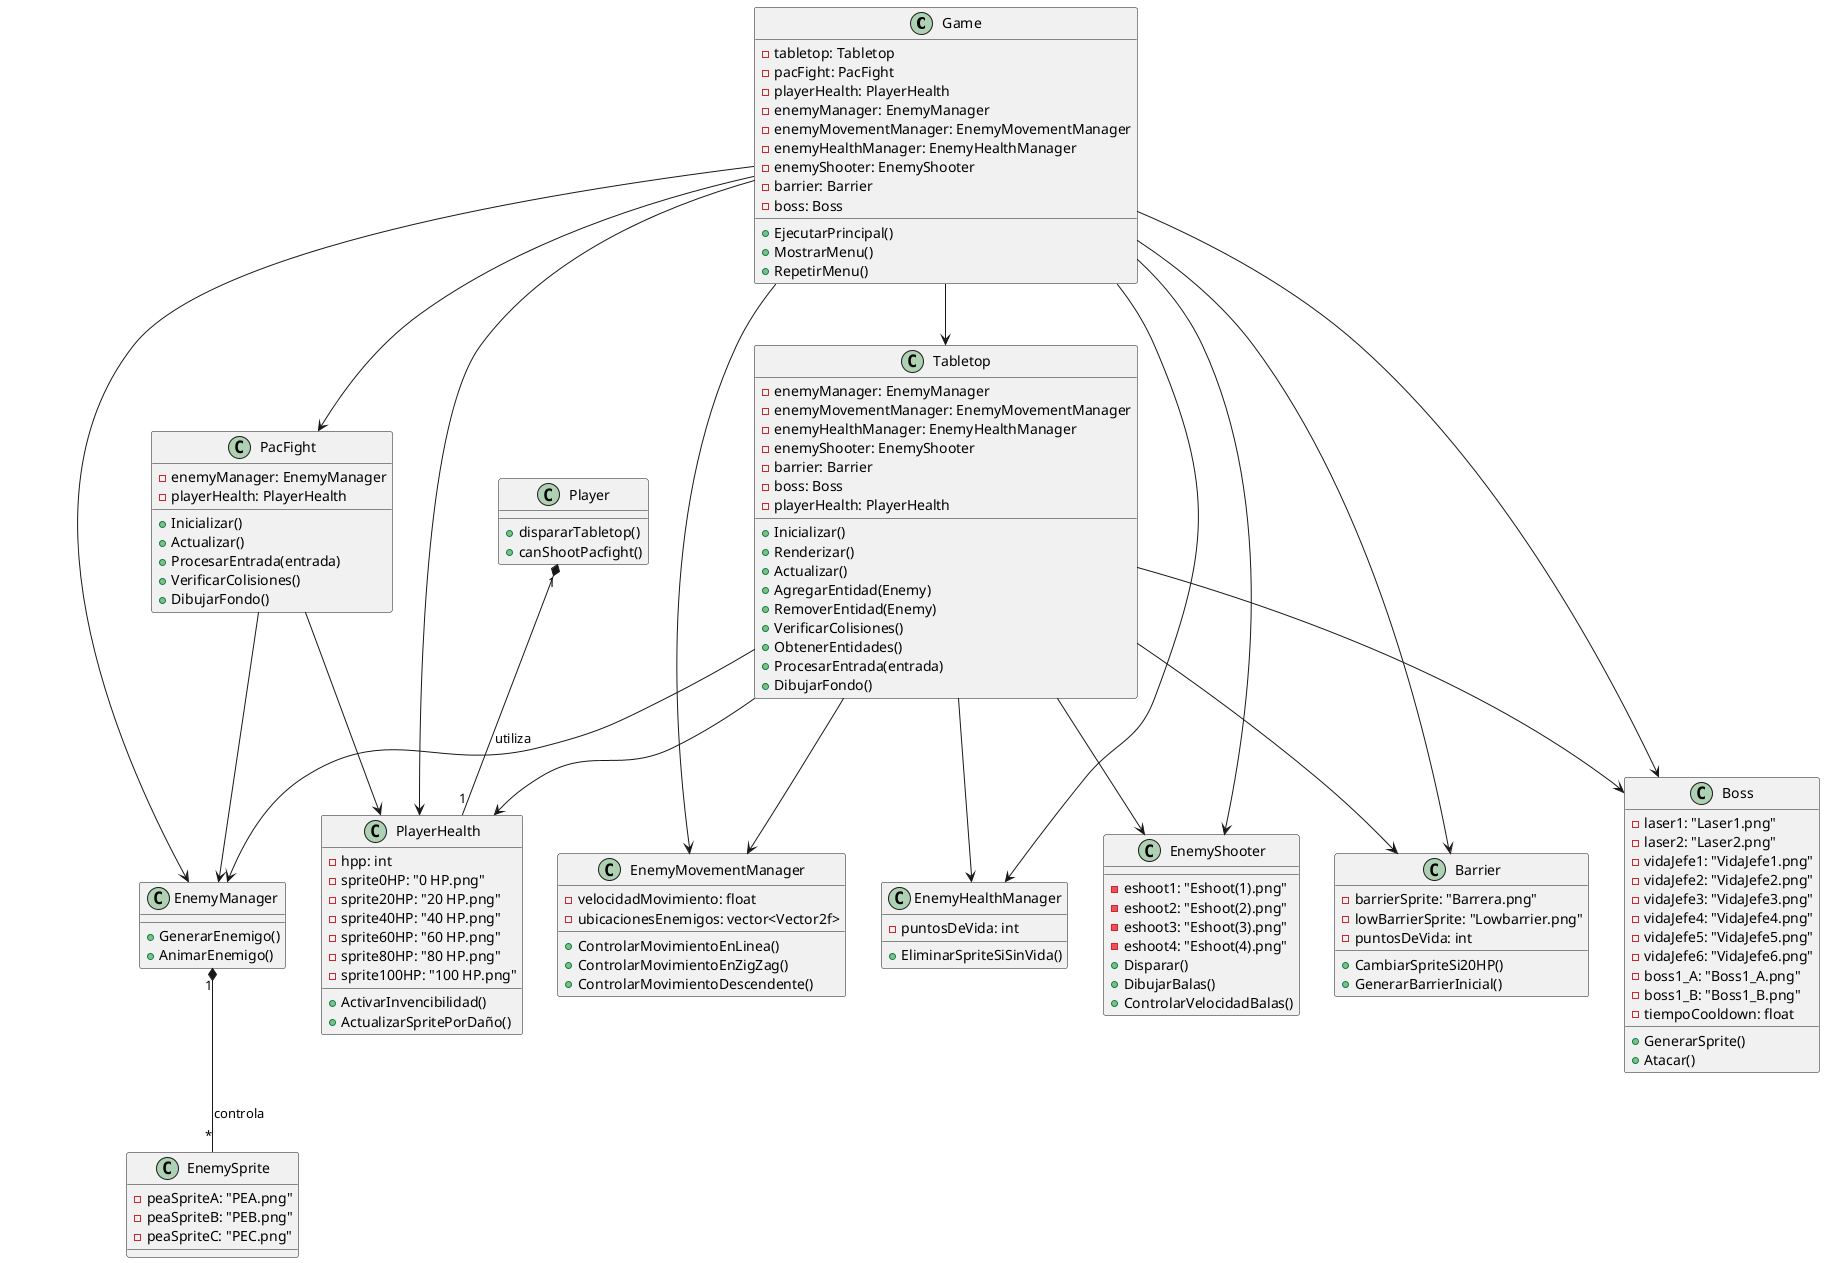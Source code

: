 @startuml SpaceInvaders

' Clases principales
class Game {
    - tabletop: Tabletop
    - pacFight: PacFight
    - playerHealth: PlayerHealth
    - enemyManager: EnemyManager
    - enemyMovementManager: EnemyMovementManager
    - enemyHealthManager: EnemyHealthManager
    - enemyShooter: EnemyShooter
    - barrier: Barrier
    - boss: Boss
    + EjecutarPrincipal()
    + MostrarMenu()
    + RepetirMenu()
}

class Tabletop {
    - enemyManager: EnemyManager
    - enemyMovementManager: EnemyMovementManager
    - enemyHealthManager: EnemyHealthManager
    - enemyShooter: EnemyShooter
    - barrier: Barrier
    - boss: Boss
    - playerHealth: PlayerHealth
    + Inicializar()
    + Renderizar()
    + Actualizar()
    + AgregarEntidad(Enemy)
    + RemoverEntidad(Enemy)
    + VerificarColisiones()
    + ObtenerEntidades()
    + ProcesarEntrada(entrada)
    + DibujarFondo()
}

class PacFight {
    - enemyManager: EnemyManager
    - playerHealth: PlayerHealth
    + Inicializar()
    + Actualizar()
    + ProcesarEntrada(entrada)
    + VerificarColisiones()
    + DibujarFondo()
}

class EnemyManager {
    + GenerarEnemigo()
    + AnimarEnemigo()
}

class EnemyMovementManager {
    - velocidadMovimiento: float
    - ubicacionesEnemigos: vector<Vector2f>
    + ControlarMovimientoEnLinea()
    + ControlarMovimientoEnZigZag()
    + ControlarMovimientoDescendente()
}

class EnemyHealthManager {
    - puntosDeVida: int
    + EliminarSpriteSiSinVida()
}

class EnemyShooter {
     - eshoot1: "Eshoot(1).png"
    - eshoot2: "Eshoot(2).png"
    - eshoot3: "Eshoot(3).png"
    - eshoot4: "Eshoot(4).png"
    + Disparar()
    + DibujarBalas()
    + ControlarVelocidadBalas()
}

class Barrier {
    - barrierSprite: "Barrera.png"
    - lowBarrierSprite: "Lowbarrier.png"
    - puntosDeVida: int
    + CambiarSpriteSi20HP()
    + GenerarBarrierInicial()
}

class Boss {
    - laser1: "Laser1.png"
    - laser2: "Laser2.png"
    - vidaJefe1: "VidaJefe1.png"
    - vidaJefe2: "VidaJefe2.png"
    - vidaJefe3: "VidaJefe3.png"
    - vidaJefe4: "VidaJefe4.png"
    - vidaJefe5: "VidaJefe5.png"
    - vidaJefe6: "VidaJefe6.png"
    - boss1_A: "Boss1_A.png"
    - boss1_B: "Boss1_B.png"
    + GenerarSprite()
    + Atacar()
    - tiempoCooldown: float
}

class PlayerHealth {
    - hpp: int
    - sprite0HP: "0 HP.png"
    - sprite20HP: "20 HP.png"
    - sprite40HP: "40 HP.png"
    - sprite60HP: "60 HP.png"
    - sprite80HP: "80 HP.png"
    - sprite100HP: "100 HP.png"
    + ActivarInvencibilidad()
    + ActualizarSpritePorDaño()
}

class EnemySprite {
    - peaSpriteA: "PEA.png"
    - peaSpriteB: "PEB.png"
    - peaSpriteC: "PEC.png"
}

class Player {
    + dispararTabletop()
    + canShootPacfight()
}

' Relaciones
Game --> Tabletop
Game --> PacFight
Game --> PlayerHealth
Game --> EnemyManager
Game --> EnemyMovementManager
Game --> EnemyHealthManager
Game --> EnemyShooter
Game --> Barrier
Game --> Boss

Tabletop --> EnemyManager
Tabletop --> EnemyMovementManager
Tabletop --> EnemyHealthManager
Tabletop --> EnemyShooter
Tabletop --> Barrier
Tabletop --> Boss
Tabletop --> PlayerHealth

PacFight --> EnemyManager
PacFight --> PlayerHealth

Player "1" *-- "1" PlayerHealth : utiliza
EnemyManager "1" *-- "*" EnemySprite : controla

@enduml